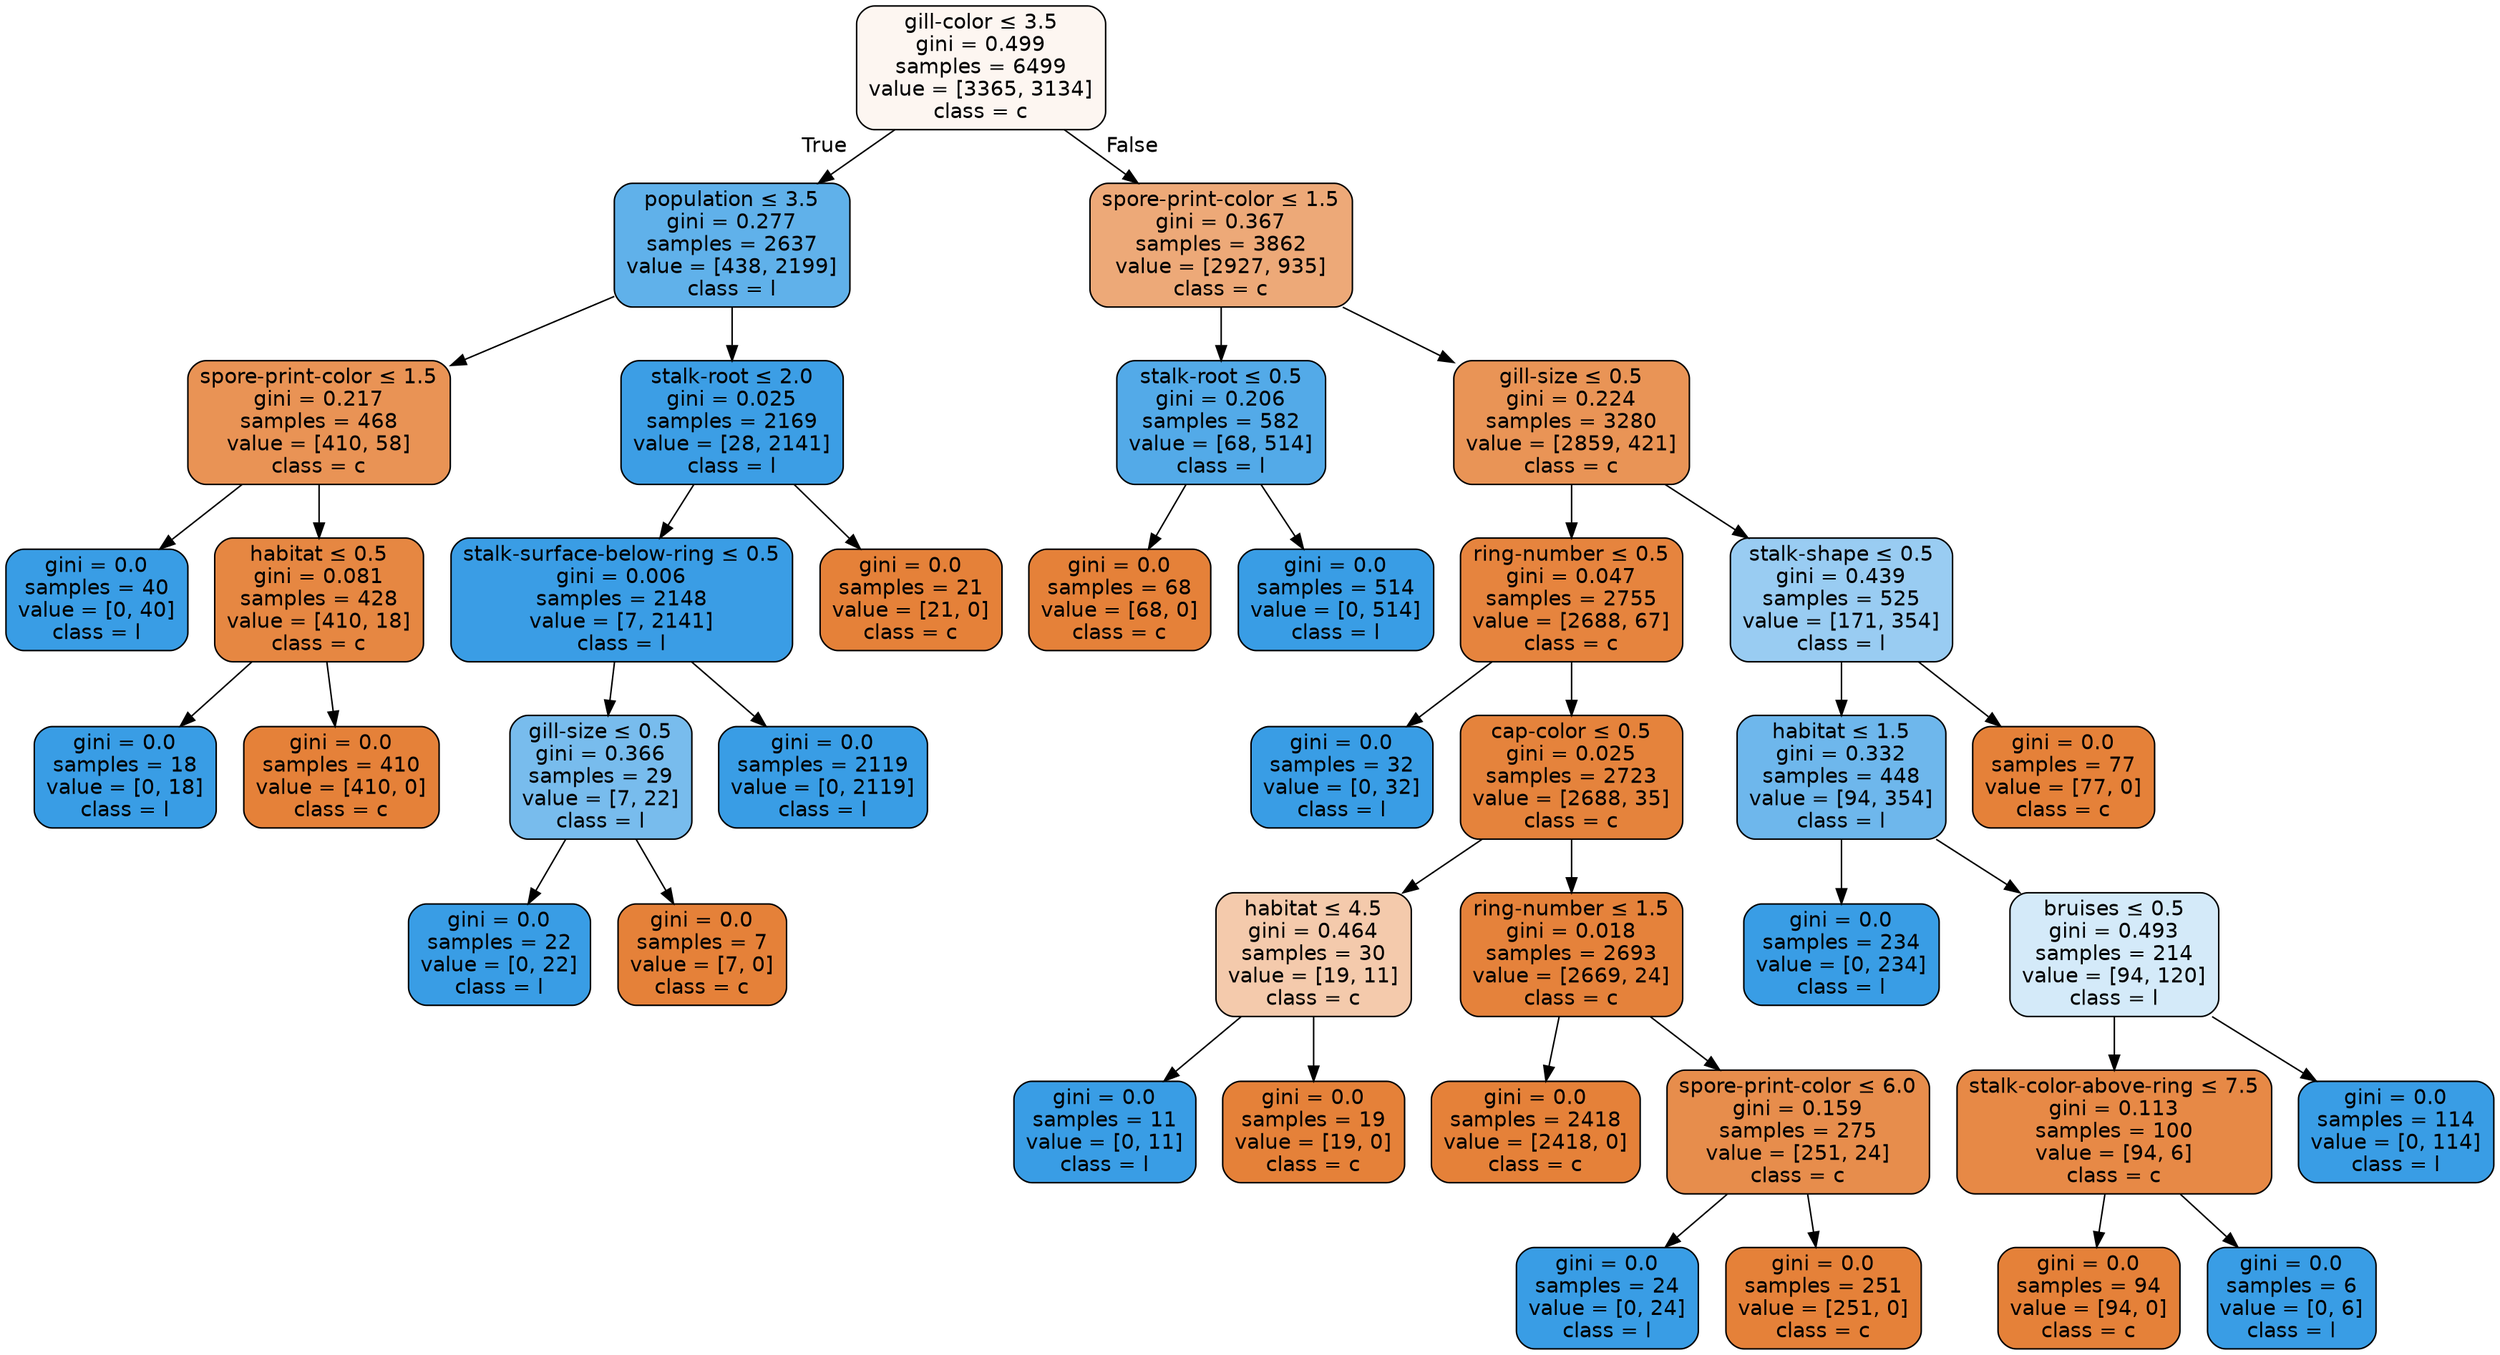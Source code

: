 digraph Tree {
node [shape=box, style="filled, rounded", color="black", fontname=helvetica] ;
edge [fontname=helvetica] ;
0 [label=<gill-color &le; 3.5<br/>gini = 0.499<br/>samples = 6499<br/>value = [3365, 3134]<br/>class = c>, fillcolor="#fdf6f1"] ;
1 [label=<population &le; 3.5<br/>gini = 0.277<br/>samples = 2637<br/>value = [438, 2199]<br/>class = l>, fillcolor="#60b1ea"] ;
0 -> 1 [labeldistance=2.5, labelangle=45, headlabel="True"] ;
2 [label=<spore-print-color &le; 1.5<br/>gini = 0.217<br/>samples = 468<br/>value = [410, 58]<br/>class = c>, fillcolor="#e99355"] ;
1 -> 2 ;
3 [label=<gini = 0.0<br/>samples = 40<br/>value = [0, 40]<br/>class = l>, fillcolor="#399de5"] ;
2 -> 3 ;
4 [label=<habitat &le; 0.5<br/>gini = 0.081<br/>samples = 428<br/>value = [410, 18]<br/>class = c>, fillcolor="#e68742"] ;
2 -> 4 ;
5 [label=<gini = 0.0<br/>samples = 18<br/>value = [0, 18]<br/>class = l>, fillcolor="#399de5"] ;
4 -> 5 ;
6 [label=<gini = 0.0<br/>samples = 410<br/>value = [410, 0]<br/>class = c>, fillcolor="#e58139"] ;
4 -> 6 ;
7 [label=<stalk-root &le; 2.0<br/>gini = 0.025<br/>samples = 2169<br/>value = [28, 2141]<br/>class = l>, fillcolor="#3c9ee5"] ;
1 -> 7 ;
8 [label=<stalk-surface-below-ring &le; 0.5<br/>gini = 0.006<br/>samples = 2148<br/>value = [7, 2141]<br/>class = l>, fillcolor="#3a9de5"] ;
7 -> 8 ;
9 [label=<gill-size &le; 0.5<br/>gini = 0.366<br/>samples = 29<br/>value = [7, 22]<br/>class = l>, fillcolor="#78bced"] ;
8 -> 9 ;
10 [label=<gini = 0.0<br/>samples = 22<br/>value = [0, 22]<br/>class = l>, fillcolor="#399de5"] ;
9 -> 10 ;
11 [label=<gini = 0.0<br/>samples = 7<br/>value = [7, 0]<br/>class = c>, fillcolor="#e58139"] ;
9 -> 11 ;
12 [label=<gini = 0.0<br/>samples = 2119<br/>value = [0, 2119]<br/>class = l>, fillcolor="#399de5"] ;
8 -> 12 ;
13 [label=<gini = 0.0<br/>samples = 21<br/>value = [21, 0]<br/>class = c>, fillcolor="#e58139"] ;
7 -> 13 ;
14 [label=<spore-print-color &le; 1.5<br/>gini = 0.367<br/>samples = 3862<br/>value = [2927, 935]<br/>class = c>, fillcolor="#eda978"] ;
0 -> 14 [labeldistance=2.5, labelangle=-45, headlabel="False"] ;
15 [label=<stalk-root &le; 0.5<br/>gini = 0.206<br/>samples = 582<br/>value = [68, 514]<br/>class = l>, fillcolor="#53aae8"] ;
14 -> 15 ;
16 [label=<gini = 0.0<br/>samples = 68<br/>value = [68, 0]<br/>class = c>, fillcolor="#e58139"] ;
15 -> 16 ;
17 [label=<gini = 0.0<br/>samples = 514<br/>value = [0, 514]<br/>class = l>, fillcolor="#399de5"] ;
15 -> 17 ;
18 [label=<gill-size &le; 0.5<br/>gini = 0.224<br/>samples = 3280<br/>value = [2859, 421]<br/>class = c>, fillcolor="#e99456"] ;
14 -> 18 ;
19 [label=<ring-number &le; 0.5<br/>gini = 0.047<br/>samples = 2755<br/>value = [2688, 67]<br/>class = c>, fillcolor="#e6843e"] ;
18 -> 19 ;
20 [label=<gini = 0.0<br/>samples = 32<br/>value = [0, 32]<br/>class = l>, fillcolor="#399de5"] ;
19 -> 20 ;
21 [label=<cap-color &le; 0.5<br/>gini = 0.025<br/>samples = 2723<br/>value = [2688, 35]<br/>class = c>, fillcolor="#e5833c"] ;
19 -> 21 ;
22 [label=<habitat &le; 4.5<br/>gini = 0.464<br/>samples = 30<br/>value = [19, 11]<br/>class = c>, fillcolor="#f4caac"] ;
21 -> 22 ;
23 [label=<gini = 0.0<br/>samples = 11<br/>value = [0, 11]<br/>class = l>, fillcolor="#399de5"] ;
22 -> 23 ;
24 [label=<gini = 0.0<br/>samples = 19<br/>value = [19, 0]<br/>class = c>, fillcolor="#e58139"] ;
22 -> 24 ;
25 [label=<ring-number &le; 1.5<br/>gini = 0.018<br/>samples = 2693<br/>value = [2669, 24]<br/>class = c>, fillcolor="#e5823b"] ;
21 -> 25 ;
26 [label=<gini = 0.0<br/>samples = 2418<br/>value = [2418, 0]<br/>class = c>, fillcolor="#e58139"] ;
25 -> 26 ;
27 [label=<spore-print-color &le; 6.0<br/>gini = 0.159<br/>samples = 275<br/>value = [251, 24]<br/>class = c>, fillcolor="#e78d4c"] ;
25 -> 27 ;
28 [label=<gini = 0.0<br/>samples = 24<br/>value = [0, 24]<br/>class = l>, fillcolor="#399de5"] ;
27 -> 28 ;
29 [label=<gini = 0.0<br/>samples = 251<br/>value = [251, 0]<br/>class = c>, fillcolor="#e58139"] ;
27 -> 29 ;
30 [label=<stalk-shape &le; 0.5<br/>gini = 0.439<br/>samples = 525<br/>value = [171, 354]<br/>class = l>, fillcolor="#99ccf2"] ;
18 -> 30 ;
31 [label=<habitat &le; 1.5<br/>gini = 0.332<br/>samples = 448<br/>value = [94, 354]<br/>class = l>, fillcolor="#6eb7ec"] ;
30 -> 31 ;
32 [label=<gini = 0.0<br/>samples = 234<br/>value = [0, 234]<br/>class = l>, fillcolor="#399de5"] ;
31 -> 32 ;
33 [label=<bruises &le; 0.5<br/>gini = 0.493<br/>samples = 214<br/>value = [94, 120]<br/>class = l>, fillcolor="#d4eaf9"] ;
31 -> 33 ;
34 [label=<stalk-color-above-ring &le; 7.5<br/>gini = 0.113<br/>samples = 100<br/>value = [94, 6]<br/>class = c>, fillcolor="#e78946"] ;
33 -> 34 ;
35 [label=<gini = 0.0<br/>samples = 94<br/>value = [94, 0]<br/>class = c>, fillcolor="#e58139"] ;
34 -> 35 ;
36 [label=<gini = 0.0<br/>samples = 6<br/>value = [0, 6]<br/>class = l>, fillcolor="#399de5"] ;
34 -> 36 ;
37 [label=<gini = 0.0<br/>samples = 114<br/>value = [0, 114]<br/>class = l>, fillcolor="#399de5"] ;
33 -> 37 ;
38 [label=<gini = 0.0<br/>samples = 77<br/>value = [77, 0]<br/>class = c>, fillcolor="#e58139"] ;
30 -> 38 ;
}
